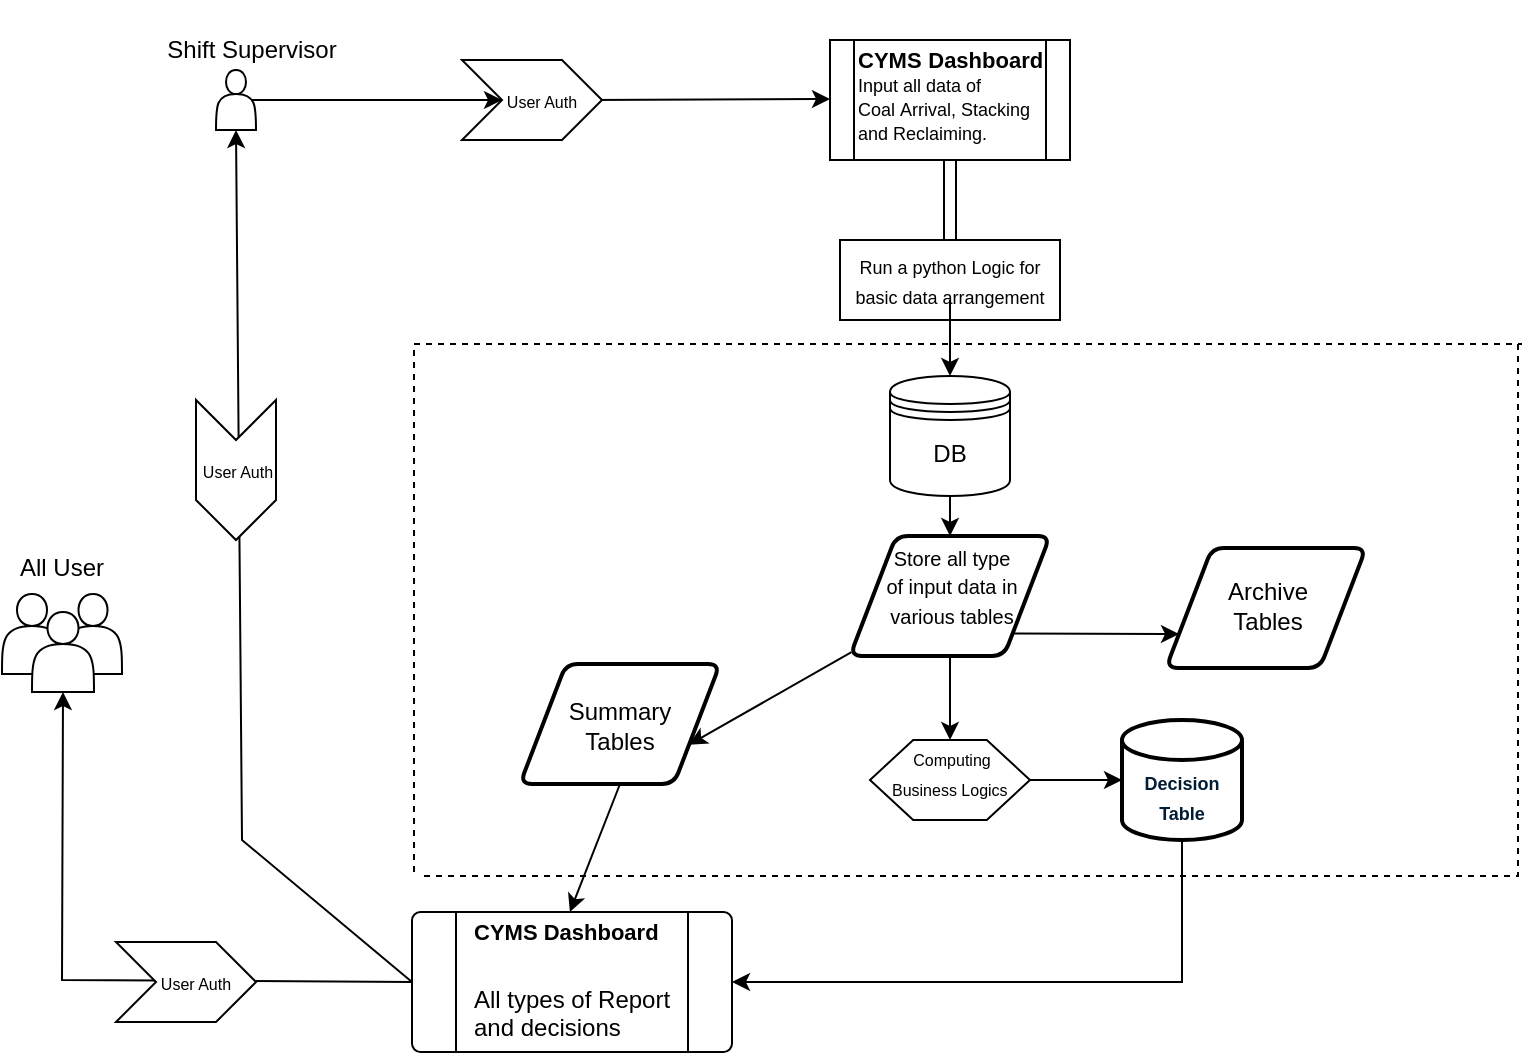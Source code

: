 <mxfile version="26.0.10">
  <diagram id="C5RBs43oDa-KdzZeNtuy" name="Page-1">
    <mxGraphModel dx="1034" dy="412" grid="1" gridSize="10" guides="1" tooltips="1" connect="1" arrows="1" fold="1" page="1" pageScale="1" pageWidth="827" pageHeight="1169" math="0" shadow="0">
      <root>
        <mxCell id="WIyWlLk6GJQsqaUBKTNV-0" />
        <mxCell id="WIyWlLk6GJQsqaUBKTNV-1" parent="WIyWlLk6GJQsqaUBKTNV-0" />
        <mxCell id="Im7F_m6gUgW821OhVlzB-0" value="" style="shape=process;whiteSpace=wrap;html=1;backgroundOutline=1;" parent="WIyWlLk6GJQsqaUBKTNV-1" vertex="1">
          <mxGeometry x="474" y="60" width="120" height="60" as="geometry" />
        </mxCell>
        <mxCell id="Im7F_m6gUgW821OhVlzB-3" value="" style="shape=singleArrow;direction=south;whiteSpace=wrap;html=1;" parent="WIyWlLk6GJQsqaUBKTNV-1" vertex="1">
          <mxGeometry x="524" y="120" width="20" height="70" as="geometry" />
        </mxCell>
        <mxCell id="Im7F_m6gUgW821OhVlzB-11" value="&lt;h5 style=&quot;margin-top: 0px;&quot;&gt;&lt;font style=&quot;&quot;&gt;&lt;font style=&quot;&quot;&gt;&lt;font style=&quot;font-size: 11px;&quot;&gt;CYMS&lt;/font&gt;&lt;span style=&quot;font-size: 12px;&quot;&gt;&amp;nbsp;&lt;/span&gt;&lt;/font&gt;&lt;span style=&quot;background-color: transparent;&quot;&gt;&lt;font style=&quot;font-size: 11px;&quot;&gt;Dashboard&lt;br&gt;&lt;/font&gt;&lt;/span&gt;&lt;/font&gt;&lt;font style=&quot;font-size: 9px; font-weight: normal;&quot;&gt;Input all data of Coal&amp;nbsp;&lt;span style=&quot;background-color: transparent; color: light-dark(rgb(0, 0, 0), rgb(255, 255, 255));&quot;&gt;&lt;span style=&quot;line-height: 115%; font-family: Calibri, sans-serif;&quot;&gt;Arrival,&amp;nbsp;&lt;/span&gt;&lt;/span&gt;&lt;span style=&quot;background-color: transparent; color: light-dark(rgb(0, 0, 0), rgb(255, 255, 255));&quot;&gt;&lt;span style=&quot;line-height: 115%; font-family: Calibri, sans-serif;&quot;&gt;Stacking and&amp;nbsp;&lt;/span&gt;&lt;/span&gt;&lt;span style=&quot;background-color: transparent; color: light-dark(rgb(0, 0, 0), rgb(255, 255, 255));&quot;&gt;&lt;span style=&quot;line-height: 115%; font-family: Calibri, sans-serif;&quot;&gt;Reclaiming.&lt;/span&gt;&lt;/span&gt;&lt;/font&gt;&lt;/h5&gt;" style="text;html=1;whiteSpace=wrap;overflow=hidden;rounded=0;" parent="WIyWlLk6GJQsqaUBKTNV-1" vertex="1">
          <mxGeometry x="486" y="56" width="100" height="110" as="geometry" />
        </mxCell>
        <mxCell id="Im7F_m6gUgW821OhVlzB-16" value="" style="rounded=0;whiteSpace=wrap;html=1;movable=1;resizable=1;rotatable=1;deletable=1;editable=1;locked=0;connectable=1;" parent="WIyWlLk6GJQsqaUBKTNV-1" vertex="1">
          <mxGeometry x="479" y="160" width="110" height="40" as="geometry" />
        </mxCell>
        <mxCell id="Im7F_m6gUgW821OhVlzB-4" value="" style="shape=datastore;whiteSpace=wrap;html=1;" parent="WIyWlLk6GJQsqaUBKTNV-1" vertex="1">
          <mxGeometry x="504" y="228" width="60" height="60" as="geometry" />
        </mxCell>
        <mxCell id="Im7F_m6gUgW821OhVlzB-14" style="edgeStyle=orthogonalEdgeStyle;rounded=0;orthogonalLoop=1;jettySize=auto;html=1;entryX=0.5;entryY=0;entryDx=0;entryDy=0;" parent="WIyWlLk6GJQsqaUBKTNV-1" source="Im7F_m6gUgW821OhVlzB-3" target="Im7F_m6gUgW821OhVlzB-4" edge="1">
          <mxGeometry relative="1" as="geometry" />
        </mxCell>
        <mxCell id="Im7F_m6gUgW821OhVlzB-5" value="" style="shape=actor;whiteSpace=wrap;html=1;" parent="WIyWlLk6GJQsqaUBKTNV-1" vertex="1">
          <mxGeometry x="167" y="75" width="20" height="30" as="geometry" />
        </mxCell>
        <mxCell id="Im7F_m6gUgW821OhVlzB-7" value="" style="edgeStyle=none;orthogonalLoop=1;jettySize=auto;html=1;rounded=0;exitX=0.9;exitY=0.5;exitDx=0;exitDy=0;exitPerimeter=0;" parent="WIyWlLk6GJQsqaUBKTNV-1" source="Im7F_m6gUgW821OhVlzB-8" edge="1">
          <mxGeometry width="100" relative="1" as="geometry">
            <mxPoint x="374" y="89.5" as="sourcePoint" />
            <mxPoint x="474" y="89.5" as="targetPoint" />
            <Array as="points" />
          </mxGeometry>
        </mxCell>
        <mxCell id="Im7F_m6gUgW821OhVlzB-9" value="" style="edgeStyle=none;orthogonalLoop=1;jettySize=auto;html=1;rounded=0;exitX=0.9;exitY=0.5;exitDx=0;exitDy=0;exitPerimeter=0;" parent="WIyWlLk6GJQsqaUBKTNV-1" source="Im7F_m6gUgW821OhVlzB-5" target="Im7F_m6gUgW821OhVlzB-8" edge="1">
          <mxGeometry width="100" relative="1" as="geometry">
            <mxPoint x="109" y="90" as="sourcePoint" />
            <mxPoint x="281" y="89.5" as="targetPoint" />
            <Array as="points" />
          </mxGeometry>
        </mxCell>
        <mxCell id="Im7F_m6gUgW821OhVlzB-8" value="" style="shape=step;perimeter=stepPerimeter;whiteSpace=wrap;html=1;fixedSize=1;" parent="WIyWlLk6GJQsqaUBKTNV-1" vertex="1">
          <mxGeometry x="290" y="70" width="70" height="40" as="geometry" />
        </mxCell>
        <mxCell id="Im7F_m6gUgW821OhVlzB-10" value="&lt;font style=&quot;font-size: 8px;&quot;&gt;User Auth&lt;/font&gt;" style="text;html=1;align=center;verticalAlign=middle;whiteSpace=wrap;rounded=0;" parent="WIyWlLk6GJQsqaUBKTNV-1" vertex="1">
          <mxGeometry x="310" y="82.5" width="40" height="15" as="geometry" />
        </mxCell>
        <mxCell id="Im7F_m6gUgW821OhVlzB-15" value="&lt;font style=&quot;font-size: 9px;&quot;&gt;Run a python Logic for basic data arrangement&lt;/font&gt;" style="text;html=1;align=center;verticalAlign=middle;whiteSpace=wrap;rounded=0;movable=1;resizable=1;rotatable=1;deletable=1;editable=1;locked=0;connectable=1;" parent="WIyWlLk6GJQsqaUBKTNV-1" vertex="1">
          <mxGeometry x="479" y="155" width="110" height="50" as="geometry" />
        </mxCell>
        <mxCell id="Im7F_m6gUgW821OhVlzB-17" value="DB" style="text;html=1;align=center;verticalAlign=middle;whiteSpace=wrap;rounded=0;" parent="WIyWlLk6GJQsqaUBKTNV-1" vertex="1">
          <mxGeometry x="504" y="252" width="60" height="30" as="geometry" />
        </mxCell>
        <mxCell id="Im7F_m6gUgW821OhVlzB-21" value="" style="shape=parallelogram;html=1;strokeWidth=2;perimeter=parallelogramPerimeter;whiteSpace=wrap;rounded=1;arcSize=12;size=0.23;" parent="WIyWlLk6GJQsqaUBKTNV-1" vertex="1">
          <mxGeometry x="319" y="372" width="100" height="60" as="geometry" />
        </mxCell>
        <mxCell id="Im7F_m6gUgW821OhVlzB-22" value="" style="shape=parallelogram;html=1;strokeWidth=2;perimeter=parallelogramPerimeter;whiteSpace=wrap;rounded=1;arcSize=12;size=0.23;" parent="WIyWlLk6GJQsqaUBKTNV-1" vertex="1">
          <mxGeometry x="484" y="308" width="100" height="60" as="geometry" />
        </mxCell>
        <mxCell id="Im7F_m6gUgW821OhVlzB-23" value="" style="shape=parallelogram;html=1;strokeWidth=2;perimeter=parallelogramPerimeter;whiteSpace=wrap;rounded=1;arcSize=12;size=0.23;" parent="WIyWlLk6GJQsqaUBKTNV-1" vertex="1">
          <mxGeometry x="642" y="314" width="100" height="60" as="geometry" />
        </mxCell>
        <mxCell id="Im7F_m6gUgW821OhVlzB-24" value="Summary Tables" style="text;html=1;align=center;verticalAlign=middle;whiteSpace=wrap;rounded=0;" parent="WIyWlLk6GJQsqaUBKTNV-1" vertex="1">
          <mxGeometry x="339" y="388" width="60" height="30" as="geometry" />
        </mxCell>
        <mxCell id="Im7F_m6gUgW821OhVlzB-25" value="" style="endArrow=classic;html=1;rounded=0;exitX=0.5;exitY=1;exitDx=0;exitDy=0;entryX=0.5;entryY=0;entryDx=0;entryDy=0;" parent="WIyWlLk6GJQsqaUBKTNV-1" source="Im7F_m6gUgW821OhVlzB-4" target="Im7F_m6gUgW821OhVlzB-22" edge="1">
          <mxGeometry width="50" height="50" relative="1" as="geometry">
            <mxPoint x="394" y="380" as="sourcePoint" />
            <mxPoint x="444" y="330" as="targetPoint" />
          </mxGeometry>
        </mxCell>
        <mxCell id="ZGxjWyPHUofvErwcPJS6-5" value="" style="edgeStyle=orthogonalEdgeStyle;rounded=0;orthogonalLoop=1;jettySize=auto;html=1;exitX=0.5;exitY=1;exitDx=0;exitDy=0;" edge="1" parent="WIyWlLk6GJQsqaUBKTNV-1" source="Im7F_m6gUgW821OhVlzB-22" target="ZGxjWyPHUofvErwcPJS6-1">
          <mxGeometry relative="1" as="geometry">
            <mxPoint x="530" y="380" as="sourcePoint" />
          </mxGeometry>
        </mxCell>
        <mxCell id="Im7F_m6gUgW821OhVlzB-26" value="&lt;font style=&quot;font-size: 10px;&quot;&gt;Store all type of input data in various tables&lt;/font&gt;" style="text;html=1;align=center;verticalAlign=middle;whiteSpace=wrap;rounded=0;" parent="WIyWlLk6GJQsqaUBKTNV-1" vertex="1">
          <mxGeometry x="500" y="308" width="70" height="50" as="geometry" />
        </mxCell>
        <mxCell id="Im7F_m6gUgW821OhVlzB-27" value="" style="endArrow=classic;html=1;rounded=0;entryX=1;entryY=0.75;entryDx=0;entryDy=0;" parent="WIyWlLk6GJQsqaUBKTNV-1" source="Im7F_m6gUgW821OhVlzB-22" target="Im7F_m6gUgW821OhVlzB-21" edge="1">
          <mxGeometry width="50" height="50" relative="1" as="geometry">
            <mxPoint x="544" y="440" as="sourcePoint" />
            <mxPoint x="427.0" y="457.6" as="targetPoint" />
          </mxGeometry>
        </mxCell>
        <mxCell id="Im7F_m6gUgW821OhVlzB-28" value="" style="endArrow=classic;html=1;rounded=0;exitX=1;exitY=1;exitDx=0;exitDy=0;entryX=0;entryY=0.75;entryDx=0;entryDy=0;" parent="WIyWlLk6GJQsqaUBKTNV-1" source="Im7F_m6gUgW821OhVlzB-22" target="Im7F_m6gUgW821OhVlzB-23" edge="1">
          <mxGeometry width="50" height="50" relative="1" as="geometry">
            <mxPoint x="571" y="510" as="sourcePoint" />
            <mxPoint x="621" y="460" as="targetPoint" />
          </mxGeometry>
        </mxCell>
        <mxCell id="Im7F_m6gUgW821OhVlzB-29" value="Archive Tables" style="text;html=1;align=center;verticalAlign=middle;whiteSpace=wrap;rounded=0;" parent="WIyWlLk6GJQsqaUBKTNV-1" vertex="1">
          <mxGeometry x="663" y="328" width="60" height="30" as="geometry" />
        </mxCell>
        <mxCell id="Im7F_m6gUgW821OhVlzB-30" value="" style="verticalLabelPosition=bottom;verticalAlign=top;html=1;shape=process;whiteSpace=wrap;rounded=1;size=0.14;arcSize=6;" parent="WIyWlLk6GJQsqaUBKTNV-1" vertex="1">
          <mxGeometry x="265" y="496" width="160" height="70" as="geometry" />
        </mxCell>
        <mxCell id="Im7F_m6gUgW821OhVlzB-31" value="&lt;h1 style=&quot;margin-top: 0px;&quot;&gt;&lt;font style=&quot;font-size: 11px;&quot;&gt;CYMS Dashboard&lt;/font&gt;&lt;/h1&gt;&lt;p&gt;All types of Report and decisions&lt;/p&gt;" style="text;html=1;whiteSpace=wrap;overflow=hidden;rounded=0;" parent="WIyWlLk6GJQsqaUBKTNV-1" vertex="1">
          <mxGeometry x="294" y="481" width="111" height="80" as="geometry" />
        </mxCell>
        <mxCell id="Im7F_m6gUgW821OhVlzB-32" value="" style="endArrow=classic;html=1;rounded=0;exitX=0.5;exitY=1;exitDx=0;exitDy=0;entryX=0.45;entryY=0.188;entryDx=0;entryDy=0;entryPerimeter=0;" parent="WIyWlLk6GJQsqaUBKTNV-1" source="Im7F_m6gUgW821OhVlzB-21" target="Im7F_m6gUgW821OhVlzB-31" edge="1">
          <mxGeometry width="50" height="50" relative="1" as="geometry">
            <mxPoint x="444" y="370" as="sourcePoint" />
            <mxPoint x="494" y="320" as="targetPoint" />
          </mxGeometry>
        </mxCell>
        <mxCell id="Im7F_m6gUgW821OhVlzB-33" value="" style="shape=actor;whiteSpace=wrap;html=1;" parent="WIyWlLk6GJQsqaUBKTNV-1" vertex="1">
          <mxGeometry x="60" y="337" width="30" height="40" as="geometry" />
        </mxCell>
        <mxCell id="Im7F_m6gUgW821OhVlzB-34" value="" style="shape=actor;whiteSpace=wrap;html=1;" parent="WIyWlLk6GJQsqaUBKTNV-1" vertex="1">
          <mxGeometry x="91" y="337" width="29" height="40" as="geometry" />
        </mxCell>
        <mxCell id="Im7F_m6gUgW821OhVlzB-38" value="" style="shape=actor;whiteSpace=wrap;html=1;" parent="WIyWlLk6GJQsqaUBKTNV-1" vertex="1">
          <mxGeometry x="75" y="346" width="31" height="40" as="geometry" />
        </mxCell>
        <mxCell id="Im7F_m6gUgW821OhVlzB-39" value="" style="endArrow=classic;html=1;rounded=0;exitX=0;exitY=0.5;exitDx=0;exitDy=0;entryX=0.5;entryY=1;entryDx=0;entryDy=0;" parent="WIyWlLk6GJQsqaUBKTNV-1" source="Im7F_m6gUgW821OhVlzB-30" target="Im7F_m6gUgW821OhVlzB-38" edge="1">
          <mxGeometry width="50" height="50" relative="1" as="geometry">
            <mxPoint x="350" y="300" as="sourcePoint" />
            <mxPoint x="400" y="250" as="targetPoint" />
            <Array as="points">
              <mxPoint x="90" y="530" />
            </Array>
          </mxGeometry>
        </mxCell>
        <mxCell id="Im7F_m6gUgW821OhVlzB-40" value="" style="endArrow=classic;html=1;rounded=0;exitX=0;exitY=0.5;exitDx=0;exitDy=0;entryX=0.5;entryY=1;entryDx=0;entryDy=0;" parent="WIyWlLk6GJQsqaUBKTNV-1" source="Im7F_m6gUgW821OhVlzB-30" target="Im7F_m6gUgW821OhVlzB-5" edge="1">
          <mxGeometry width="50" height="50" relative="1" as="geometry">
            <mxPoint x="350" y="300" as="sourcePoint" />
            <mxPoint x="400" y="250" as="targetPoint" />
            <Array as="points">
              <mxPoint x="180" y="460" />
            </Array>
          </mxGeometry>
        </mxCell>
        <mxCell id="Im7F_m6gUgW821OhVlzB-41" value="Shift Supervisor" style="text;html=1;align=center;verticalAlign=middle;whiteSpace=wrap;rounded=0;" parent="WIyWlLk6GJQsqaUBKTNV-1" vertex="1">
          <mxGeometry x="140" y="40" width="90" height="50" as="geometry" />
        </mxCell>
        <mxCell id="Im7F_m6gUgW821OhVlzB-43" value="All User" style="text;html=1;align=center;verticalAlign=middle;whiteSpace=wrap;rounded=0;" parent="WIyWlLk6GJQsqaUBKTNV-1" vertex="1">
          <mxGeometry x="60" y="309" width="60" height="30" as="geometry" />
        </mxCell>
        <mxCell id="Im7F_m6gUgW821OhVlzB-45" value="" style="shape=step;perimeter=stepPerimeter;whiteSpace=wrap;html=1;fixedSize=1;" parent="WIyWlLk6GJQsqaUBKTNV-1" vertex="1">
          <mxGeometry x="117" y="511" width="70" height="40" as="geometry" />
        </mxCell>
        <mxCell id="Im7F_m6gUgW821OhVlzB-46" value="&lt;font style=&quot;font-size: 8px;&quot;&gt;User Auth&lt;/font&gt;" style="text;html=1;align=center;verticalAlign=middle;whiteSpace=wrap;rounded=0;" parent="WIyWlLk6GJQsqaUBKTNV-1" vertex="1">
          <mxGeometry x="137" y="523.5" width="40" height="15" as="geometry" />
        </mxCell>
        <mxCell id="Im7F_m6gUgW821OhVlzB-47" value="" style="shape=step;perimeter=stepPerimeter;whiteSpace=wrap;html=1;fixedSize=1;rotation=90;" parent="WIyWlLk6GJQsqaUBKTNV-1" vertex="1">
          <mxGeometry x="142" y="255" width="70" height="40" as="geometry" />
        </mxCell>
        <mxCell id="Im7F_m6gUgW821OhVlzB-48" value="&lt;font style=&quot;font-size: 8px;&quot;&gt;User Auth&lt;/font&gt;" style="text;html=1;align=center;verticalAlign=middle;whiteSpace=wrap;rounded=0;" parent="WIyWlLk6GJQsqaUBKTNV-1" vertex="1">
          <mxGeometry x="158" y="267.5" width="40" height="15" as="geometry" />
        </mxCell>
        <mxCell id="Im7F_m6gUgW821OhVlzB-49" value="" style="endArrow=none;dashed=1;html=1;rounded=0;" parent="WIyWlLk6GJQsqaUBKTNV-1" edge="1">
          <mxGeometry width="50" height="50" relative="1" as="geometry">
            <mxPoint x="266" y="476" as="sourcePoint" />
            <mxPoint x="820" y="212" as="targetPoint" />
            <Array as="points">
              <mxPoint x="266" y="212" />
            </Array>
          </mxGeometry>
        </mxCell>
        <mxCell id="Im7F_m6gUgW821OhVlzB-50" value="" style="endArrow=none;dashed=1;html=1;rounded=0;" parent="WIyWlLk6GJQsqaUBKTNV-1" edge="1">
          <mxGeometry width="50" height="50" relative="1" as="geometry">
            <mxPoint x="271" y="478" as="sourcePoint" />
            <mxPoint x="818" y="211" as="targetPoint" />
            <Array as="points">
              <mxPoint x="818" y="478" />
            </Array>
          </mxGeometry>
        </mxCell>
        <mxCell id="ZGxjWyPHUofvErwcPJS6-0" value="" style="strokeWidth=2;html=1;shape=mxgraph.flowchart.database;whiteSpace=wrap;" vertex="1" parent="WIyWlLk6GJQsqaUBKTNV-1">
          <mxGeometry x="620" y="400" width="60" height="60" as="geometry" />
        </mxCell>
        <mxCell id="ZGxjWyPHUofvErwcPJS6-3" value="" style="edgeStyle=orthogonalEdgeStyle;rounded=0;orthogonalLoop=1;jettySize=auto;html=1;" edge="1" parent="WIyWlLk6GJQsqaUBKTNV-1" source="ZGxjWyPHUofvErwcPJS6-1" target="ZGxjWyPHUofvErwcPJS6-0">
          <mxGeometry relative="1" as="geometry" />
        </mxCell>
        <mxCell id="ZGxjWyPHUofvErwcPJS6-1" value="" style="verticalLabelPosition=bottom;verticalAlign=top;html=1;shape=hexagon;perimeter=hexagonPerimeter2;arcSize=6;size=0.27;" vertex="1" parent="WIyWlLk6GJQsqaUBKTNV-1">
          <mxGeometry x="494" y="410" width="80" height="40" as="geometry" />
        </mxCell>
        <mxCell id="ZGxjWyPHUofvErwcPJS6-6" value="&lt;font style=&quot;font-size: 8px;&quot;&gt;Computing Business Logics&amp;nbsp;&lt;/font&gt;" style="text;html=1;align=center;verticalAlign=middle;whiteSpace=wrap;rounded=0;" vertex="1" parent="WIyWlLk6GJQsqaUBKTNV-1">
          <mxGeometry x="502" y="415" width="66" height="21.5" as="geometry" />
        </mxCell>
        <mxCell id="ZGxjWyPHUofvErwcPJS6-7" value="&lt;span style=&quot;color: rgb(0, 29, 53); font-family: &amp;quot;Google Sans&amp;quot;, Arial, sans-serif; text-align: start; background-color: rgb(255, 255, 255);&quot;&gt;&lt;font style=&quot;font-size: 9px;&quot;&gt;&lt;b&gt;Decision Table&lt;/b&gt;&lt;/font&gt;&lt;/span&gt;" style="text;html=1;align=center;verticalAlign=middle;whiteSpace=wrap;rounded=0;" vertex="1" parent="WIyWlLk6GJQsqaUBKTNV-1">
          <mxGeometry x="620" y="423" width="60" height="30" as="geometry" />
        </mxCell>
        <mxCell id="ZGxjWyPHUofvErwcPJS6-8" value="" style="endArrow=classic;html=1;rounded=0;exitX=0.5;exitY=1;exitDx=0;exitDy=0;exitPerimeter=0;entryX=1;entryY=0.5;entryDx=0;entryDy=0;" edge="1" parent="WIyWlLk6GJQsqaUBKTNV-1" source="ZGxjWyPHUofvErwcPJS6-0" target="Im7F_m6gUgW821OhVlzB-30">
          <mxGeometry width="50" height="50" relative="1" as="geometry">
            <mxPoint x="390" y="460" as="sourcePoint" />
            <mxPoint x="440" y="410" as="targetPoint" />
            <Array as="points">
              <mxPoint x="650" y="531" />
            </Array>
          </mxGeometry>
        </mxCell>
      </root>
    </mxGraphModel>
  </diagram>
</mxfile>
